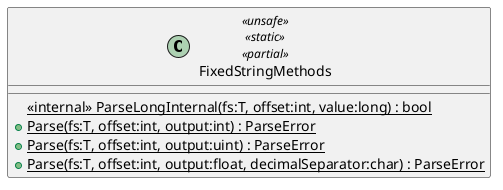 @startuml
class FixedStringMethods <<unsafe>> <<static>> <<partial>> {
    <<internal>> {static} ParseLongInternal(fs:T, offset:int, value:long) : bool
    + {static} Parse(fs:T, offset:int, output:int) : ParseError
    + {static} Parse(fs:T, offset:int, output:uint) : ParseError
    + {static} Parse(fs:T, offset:int, output:float, decimalSeparator:char) : ParseError
}
@enduml
